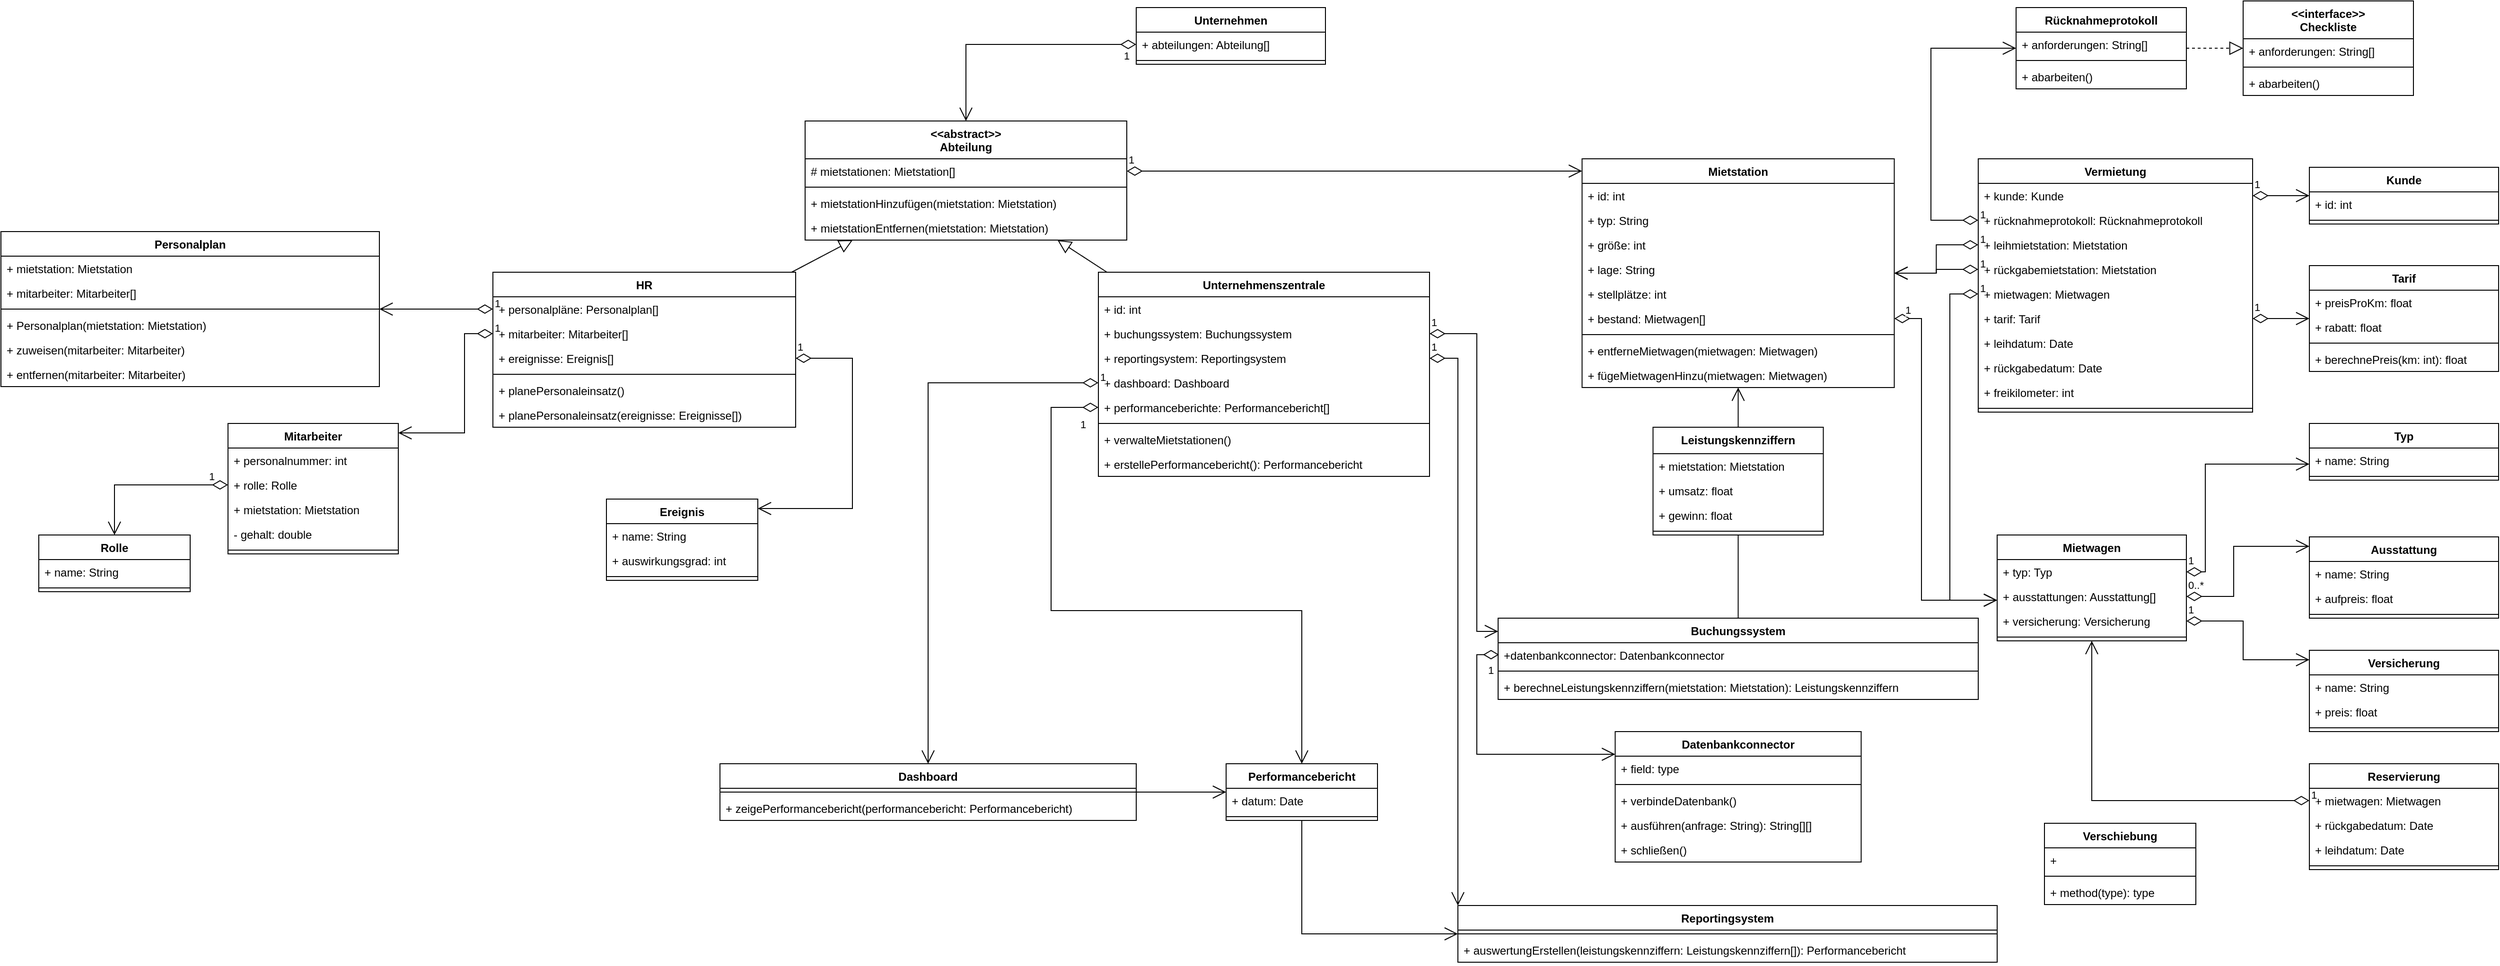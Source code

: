 <mxfile version="15.8.6" type="device"><diagram id="ZMPBVdDReR-dd0KNUXKv" name="Page-1"><mxGraphModel dx="2560" dy="547" grid="1" gridSize="10" guides="1" tooltips="1" connect="1" arrows="1" fold="1" page="1" pageScale="1" pageWidth="1600" pageHeight="900" math="0" shadow="0"><root><mxCell id="0"/><mxCell id="1" parent="0"/><mxCell id="JOfPQrPtgQj5ozjjMgrj-1" value="Mietstation" style="swimlane;fontStyle=1;align=center;verticalAlign=top;childLayout=stackLayout;horizontal=1;startSize=26;horizontalStack=0;resizeParent=1;resizeParentMax=0;resizeLast=0;collapsible=1;marginBottom=0;" vertex="1" parent="1"><mxGeometry x="631.25" y="200" width="330" height="242" as="geometry"/></mxCell><mxCell id="JOfPQrPtgQj5ozjjMgrj-76" value="+ id: int" style="text;strokeColor=none;fillColor=none;align=left;verticalAlign=top;spacingLeft=4;spacingRight=4;overflow=hidden;rotatable=0;points=[[0,0.5],[1,0.5]];portConstraint=eastwest;" vertex="1" parent="JOfPQrPtgQj5ozjjMgrj-1"><mxGeometry y="26" width="330" height="26" as="geometry"/></mxCell><mxCell id="JOfPQrPtgQj5ozjjMgrj-2" value="+ typ: String" style="text;strokeColor=none;fillColor=none;align=left;verticalAlign=top;spacingLeft=4;spacingRight=4;overflow=hidden;rotatable=0;points=[[0,0.5],[1,0.5]];portConstraint=eastwest;" vertex="1" parent="JOfPQrPtgQj5ozjjMgrj-1"><mxGeometry y="52" width="330" height="26" as="geometry"/></mxCell><mxCell id="JOfPQrPtgQj5ozjjMgrj-73" value="+ größe: int" style="text;strokeColor=none;fillColor=none;align=left;verticalAlign=top;spacingLeft=4;spacingRight=4;overflow=hidden;rotatable=0;points=[[0,0.5],[1,0.5]];portConstraint=eastwest;" vertex="1" parent="JOfPQrPtgQj5ozjjMgrj-1"><mxGeometry y="78" width="330" height="26" as="geometry"/></mxCell><mxCell id="JOfPQrPtgQj5ozjjMgrj-74" value="+ lage: String" style="text;strokeColor=none;fillColor=none;align=left;verticalAlign=top;spacingLeft=4;spacingRight=4;overflow=hidden;rotatable=0;points=[[0,0.5],[1,0.5]];portConstraint=eastwest;" vertex="1" parent="JOfPQrPtgQj5ozjjMgrj-1"><mxGeometry y="104" width="330" height="26" as="geometry"/></mxCell><mxCell id="JOfPQrPtgQj5ozjjMgrj-77" value="+ stellplätze: int" style="text;strokeColor=none;fillColor=none;align=left;verticalAlign=top;spacingLeft=4;spacingRight=4;overflow=hidden;rotatable=0;points=[[0,0.5],[1,0.5]];portConstraint=eastwest;" vertex="1" parent="JOfPQrPtgQj5ozjjMgrj-1"><mxGeometry y="130" width="330" height="26" as="geometry"/></mxCell><mxCell id="JOfPQrPtgQj5ozjjMgrj-78" value="+ bestand: Mietwagen[]" style="text;strokeColor=none;fillColor=none;align=left;verticalAlign=top;spacingLeft=4;spacingRight=4;overflow=hidden;rotatable=0;points=[[0,0.5],[1,0.5]];portConstraint=eastwest;" vertex="1" parent="JOfPQrPtgQj5ozjjMgrj-1"><mxGeometry y="156" width="330" height="26" as="geometry"/></mxCell><mxCell id="JOfPQrPtgQj5ozjjMgrj-3" value="" style="line;strokeWidth=1;fillColor=none;align=left;verticalAlign=middle;spacingTop=-1;spacingLeft=3;spacingRight=3;rotatable=0;labelPosition=right;points=[];portConstraint=eastwest;" vertex="1" parent="JOfPQrPtgQj5ozjjMgrj-1"><mxGeometry y="182" width="330" height="8" as="geometry"/></mxCell><mxCell id="JOfPQrPtgQj5ozjjMgrj-243" value="+ entferneMietwagen(mietwagen: Mietwagen)" style="text;strokeColor=none;fillColor=none;align=left;verticalAlign=top;spacingLeft=4;spacingRight=4;overflow=hidden;rotatable=0;points=[[0,0.5],[1,0.5]];portConstraint=eastwest;" vertex="1" parent="JOfPQrPtgQj5ozjjMgrj-1"><mxGeometry y="190" width="330" height="26" as="geometry"/></mxCell><mxCell id="JOfPQrPtgQj5ozjjMgrj-244" value="+ fügeMietwagenHinzu(mietwagen: Mietwagen)" style="text;strokeColor=none;fillColor=none;align=left;verticalAlign=top;spacingLeft=4;spacingRight=4;overflow=hidden;rotatable=0;points=[[0,0.5],[1,0.5]];portConstraint=eastwest;" vertex="1" parent="JOfPQrPtgQj5ozjjMgrj-1"><mxGeometry y="216" width="330" height="26" as="geometry"/></mxCell><mxCell id="JOfPQrPtgQj5ozjjMgrj-5" value="Mietwagen" style="swimlane;fontStyle=1;align=center;verticalAlign=top;childLayout=stackLayout;horizontal=1;startSize=26;horizontalStack=0;resizeParent=1;resizeParentMax=0;resizeLast=0;collapsible=1;marginBottom=0;" vertex="1" parent="1"><mxGeometry x="1070" y="598" width="200" height="112" as="geometry"/></mxCell><mxCell id="JOfPQrPtgQj5ozjjMgrj-6" value="+ typ: Typ" style="text;strokeColor=none;fillColor=none;align=left;verticalAlign=top;spacingLeft=4;spacingRight=4;overflow=hidden;rotatable=0;points=[[0,0.5],[1,0.5]];portConstraint=eastwest;" vertex="1" parent="JOfPQrPtgQj5ozjjMgrj-5"><mxGeometry y="26" width="200" height="26" as="geometry"/></mxCell><mxCell id="JOfPQrPtgQj5ozjjMgrj-115" value="+ ausstattungen: Ausstattung[]" style="text;strokeColor=none;fillColor=none;align=left;verticalAlign=top;spacingLeft=4;spacingRight=4;overflow=hidden;rotatable=0;points=[[0,0.5],[1,0.5]];portConstraint=eastwest;" vertex="1" parent="JOfPQrPtgQj5ozjjMgrj-5"><mxGeometry y="52" width="200" height="26" as="geometry"/></mxCell><mxCell id="JOfPQrPtgQj5ozjjMgrj-118" value="+ versicherung: Versicherung" style="text;strokeColor=none;fillColor=none;align=left;verticalAlign=top;spacingLeft=4;spacingRight=4;overflow=hidden;rotatable=0;points=[[0,0.5],[1,0.5]];portConstraint=eastwest;" vertex="1" parent="JOfPQrPtgQj5ozjjMgrj-5"><mxGeometry y="78" width="200" height="26" as="geometry"/></mxCell><mxCell id="JOfPQrPtgQj5ozjjMgrj-7" value="" style="line;strokeWidth=1;fillColor=none;align=left;verticalAlign=middle;spacingTop=-1;spacingLeft=3;spacingRight=3;rotatable=0;labelPosition=right;points=[];portConstraint=eastwest;" vertex="1" parent="JOfPQrPtgQj5ozjjMgrj-5"><mxGeometry y="104" width="200" height="8" as="geometry"/></mxCell><mxCell id="JOfPQrPtgQj5ozjjMgrj-9" value="Typ" style="swimlane;fontStyle=1;align=center;verticalAlign=top;childLayout=stackLayout;horizontal=1;startSize=26;horizontalStack=0;resizeParent=1;resizeParentMax=0;resizeLast=0;collapsible=1;marginBottom=0;" vertex="1" parent="1"><mxGeometry x="1400" y="480" width="200" height="60" as="geometry"/></mxCell><mxCell id="JOfPQrPtgQj5ozjjMgrj-10" value="+ name: String" style="text;strokeColor=none;fillColor=none;align=left;verticalAlign=top;spacingLeft=4;spacingRight=4;overflow=hidden;rotatable=0;points=[[0,0.5],[1,0.5]];portConstraint=eastwest;" vertex="1" parent="JOfPQrPtgQj5ozjjMgrj-9"><mxGeometry y="26" width="200" height="26" as="geometry"/></mxCell><mxCell id="JOfPQrPtgQj5ozjjMgrj-11" value="" style="line;strokeWidth=1;fillColor=none;align=left;verticalAlign=middle;spacingTop=-1;spacingLeft=3;spacingRight=3;rotatable=0;labelPosition=right;points=[];portConstraint=eastwest;" vertex="1" parent="JOfPQrPtgQj5ozjjMgrj-9"><mxGeometry y="52" width="200" height="8" as="geometry"/></mxCell><mxCell id="JOfPQrPtgQj5ozjjMgrj-21" value="&lt;&lt;abstract&gt;&gt;&#xA;Abteilung" style="swimlane;fontStyle=1;align=center;verticalAlign=top;childLayout=stackLayout;horizontal=1;startSize=40;horizontalStack=0;resizeParent=1;resizeParentMax=0;resizeLast=0;collapsible=1;marginBottom=0;" vertex="1" parent="1"><mxGeometry x="-190" y="160" width="340" height="126" as="geometry"/></mxCell><mxCell id="JOfPQrPtgQj5ozjjMgrj-22" value="# mietstationen: Mietstation[]" style="text;strokeColor=none;fillColor=none;align=left;verticalAlign=top;spacingLeft=4;spacingRight=4;overflow=hidden;rotatable=0;points=[[0,0.5],[1,0.5]];portConstraint=eastwest;" vertex="1" parent="JOfPQrPtgQj5ozjjMgrj-21"><mxGeometry y="40" width="340" height="26" as="geometry"/></mxCell><mxCell id="JOfPQrPtgQj5ozjjMgrj-23" value="" style="line;strokeWidth=1;fillColor=none;align=left;verticalAlign=middle;spacingTop=-1;spacingLeft=3;spacingRight=3;rotatable=0;labelPosition=right;points=[];portConstraint=eastwest;" vertex="1" parent="JOfPQrPtgQj5ozjjMgrj-21"><mxGeometry y="66" width="340" height="8" as="geometry"/></mxCell><mxCell id="JOfPQrPtgQj5ozjjMgrj-222" value="+ mietstationHinzufügen(mietstation: Mietstation)" style="text;strokeColor=none;fillColor=none;align=left;verticalAlign=top;spacingLeft=4;spacingRight=4;overflow=hidden;rotatable=0;points=[[0,0.5],[1,0.5]];portConstraint=eastwest;" vertex="1" parent="JOfPQrPtgQj5ozjjMgrj-21"><mxGeometry y="74" width="340" height="26" as="geometry"/></mxCell><mxCell id="JOfPQrPtgQj5ozjjMgrj-227" value="+ mietstationEntfernen(mietstation: Mietstation)" style="text;strokeColor=none;fillColor=none;align=left;verticalAlign=top;spacingLeft=4;spacingRight=4;overflow=hidden;rotatable=0;points=[[0,0.5],[1,0.5]];portConstraint=eastwest;" vertex="1" parent="JOfPQrPtgQj5ozjjMgrj-21"><mxGeometry y="100" width="340" height="26" as="geometry"/></mxCell><mxCell id="JOfPQrPtgQj5ozjjMgrj-25" value="HR" style="swimlane;fontStyle=1;align=center;verticalAlign=top;childLayout=stackLayout;horizontal=1;startSize=26;horizontalStack=0;resizeParent=1;resizeParentMax=0;resizeLast=0;collapsible=1;marginBottom=0;" vertex="1" parent="1"><mxGeometry x="-520" y="320" width="320" height="164" as="geometry"/></mxCell><mxCell id="JOfPQrPtgQj5ozjjMgrj-26" value="+ personalpläne: Personalplan[]" style="text;strokeColor=none;fillColor=none;align=left;verticalAlign=top;spacingLeft=4;spacingRight=4;overflow=hidden;rotatable=0;points=[[0,0.5],[1,0.5]];portConstraint=eastwest;" vertex="1" parent="JOfPQrPtgQj5ozjjMgrj-25"><mxGeometry y="26" width="320" height="26" as="geometry"/></mxCell><mxCell id="JOfPQrPtgQj5ozjjMgrj-204" value="+ mitarbeiter: Mitarbeiter[]" style="text;strokeColor=none;fillColor=none;align=left;verticalAlign=top;spacingLeft=4;spacingRight=4;overflow=hidden;rotatable=0;points=[[0,0.5],[1,0.5]];portConstraint=eastwest;" vertex="1" parent="JOfPQrPtgQj5ozjjMgrj-25"><mxGeometry y="52" width="320" height="26" as="geometry"/></mxCell><mxCell id="JOfPQrPtgQj5ozjjMgrj-207" value="+ ereignisse: Ereignis[]" style="text;strokeColor=none;fillColor=none;align=left;verticalAlign=top;spacingLeft=4;spacingRight=4;overflow=hidden;rotatable=0;points=[[0,0.5],[1,0.5]];portConstraint=eastwest;" vertex="1" parent="JOfPQrPtgQj5ozjjMgrj-25"><mxGeometry y="78" width="320" height="26" as="geometry"/></mxCell><mxCell id="JOfPQrPtgQj5ozjjMgrj-27" value="" style="line;strokeWidth=1;fillColor=none;align=left;verticalAlign=middle;spacingTop=-1;spacingLeft=3;spacingRight=3;rotatable=0;labelPosition=right;points=[];portConstraint=eastwest;" vertex="1" parent="JOfPQrPtgQj5ozjjMgrj-25"><mxGeometry y="104" width="320" height="8" as="geometry"/></mxCell><mxCell id="JOfPQrPtgQj5ozjjMgrj-28" value="+ planePersonaleinsatz()" style="text;strokeColor=none;fillColor=none;align=left;verticalAlign=top;spacingLeft=4;spacingRight=4;overflow=hidden;rotatable=0;points=[[0,0.5],[1,0.5]];portConstraint=eastwest;" vertex="1" parent="JOfPQrPtgQj5ozjjMgrj-25"><mxGeometry y="112" width="320" height="26" as="geometry"/></mxCell><mxCell id="JOfPQrPtgQj5ozjjMgrj-209" value="+ planePersonaleinsatz(ereignisse: Ereignisse[])" style="text;strokeColor=none;fillColor=none;align=left;verticalAlign=top;spacingLeft=4;spacingRight=4;overflow=hidden;rotatable=0;points=[[0,0.5],[1,0.5]];portConstraint=eastwest;" vertex="1" parent="JOfPQrPtgQj5ozjjMgrj-25"><mxGeometry y="138" width="320" height="26" as="geometry"/></mxCell><mxCell id="JOfPQrPtgQj5ozjjMgrj-29" value="Unternehmenszentrale" style="swimlane;fontStyle=1;align=center;verticalAlign=top;childLayout=stackLayout;horizontal=1;startSize=26;horizontalStack=0;resizeParent=1;resizeParentMax=0;resizeLast=0;collapsible=1;marginBottom=0;" vertex="1" parent="1"><mxGeometry x="120" y="320" width="350" height="216" as="geometry"/></mxCell><mxCell id="JOfPQrPtgQj5ozjjMgrj-75" value="+ id: int" style="text;strokeColor=none;fillColor=none;align=left;verticalAlign=top;spacingLeft=4;spacingRight=4;overflow=hidden;rotatable=0;points=[[0,0.5],[1,0.5]];portConstraint=eastwest;" vertex="1" parent="JOfPQrPtgQj5ozjjMgrj-29"><mxGeometry y="26" width="350" height="26" as="geometry"/></mxCell><mxCell id="JOfPQrPtgQj5ozjjMgrj-182" value="+ buchungssystem: Buchungssystem" style="text;strokeColor=none;fillColor=none;align=left;verticalAlign=top;spacingLeft=4;spacingRight=4;overflow=hidden;rotatable=0;points=[[0,0.5],[1,0.5]];portConstraint=eastwest;" vertex="1" parent="JOfPQrPtgQj5ozjjMgrj-29"><mxGeometry y="52" width="350" height="26" as="geometry"/></mxCell><mxCell id="JOfPQrPtgQj5ozjjMgrj-181" value="+ reportingsystem: Reportingsystem" style="text;strokeColor=none;fillColor=none;align=left;verticalAlign=top;spacingLeft=4;spacingRight=4;overflow=hidden;rotatable=0;points=[[0,0.5],[1,0.5]];portConstraint=eastwest;" vertex="1" parent="JOfPQrPtgQj5ozjjMgrj-29"><mxGeometry y="78" width="350" height="26" as="geometry"/></mxCell><mxCell id="JOfPQrPtgQj5ozjjMgrj-184" value="+ dashboard: Dashboard" style="text;strokeColor=none;fillColor=none;align=left;verticalAlign=top;spacingLeft=4;spacingRight=4;overflow=hidden;rotatable=0;points=[[0,0.5],[1,0.5]];portConstraint=eastwest;" vertex="1" parent="JOfPQrPtgQj5ozjjMgrj-29"><mxGeometry y="104" width="350" height="26" as="geometry"/></mxCell><mxCell id="JOfPQrPtgQj5ozjjMgrj-183" value="+ performanceberichte: Performancebericht[]" style="text;strokeColor=none;fillColor=none;align=left;verticalAlign=top;spacingLeft=4;spacingRight=4;overflow=hidden;rotatable=0;points=[[0,0.5],[1,0.5]];portConstraint=eastwest;" vertex="1" parent="JOfPQrPtgQj5ozjjMgrj-29"><mxGeometry y="130" width="350" height="26" as="geometry"/></mxCell><mxCell id="JOfPQrPtgQj5ozjjMgrj-31" value="" style="line;strokeWidth=1;fillColor=none;align=left;verticalAlign=middle;spacingTop=-1;spacingLeft=3;spacingRight=3;rotatable=0;labelPosition=right;points=[];portConstraint=eastwest;" vertex="1" parent="JOfPQrPtgQj5ozjjMgrj-29"><mxGeometry y="156" width="350" height="8" as="geometry"/></mxCell><mxCell id="JOfPQrPtgQj5ozjjMgrj-228" value="+ verwalteMietstationen()" style="text;strokeColor=none;fillColor=none;align=left;verticalAlign=top;spacingLeft=4;spacingRight=4;overflow=hidden;rotatable=0;points=[[0,0.5],[1,0.5]];portConstraint=eastwest;" vertex="1" parent="JOfPQrPtgQj5ozjjMgrj-29"><mxGeometry y="164" width="350" height="26" as="geometry"/></mxCell><mxCell id="JOfPQrPtgQj5ozjjMgrj-101" value="+ erstellePerformancebericht(): Performancebericht" style="text;strokeColor=none;fillColor=none;align=left;verticalAlign=top;spacingLeft=4;spacingRight=4;overflow=hidden;rotatable=0;points=[[0,0.5],[1,0.5]];portConstraint=eastwest;" vertex="1" parent="JOfPQrPtgQj5ozjjMgrj-29"><mxGeometry y="190" width="350" height="26" as="geometry"/></mxCell><mxCell id="JOfPQrPtgQj5ozjjMgrj-33" value="Performancebericht" style="swimlane;fontStyle=1;align=center;verticalAlign=top;childLayout=stackLayout;horizontal=1;startSize=26;horizontalStack=0;resizeParent=1;resizeParentMax=0;resizeLast=0;collapsible=1;marginBottom=0;" vertex="1" parent="1"><mxGeometry x="255" y="840" width="160" height="60" as="geometry"/></mxCell><mxCell id="JOfPQrPtgQj5ozjjMgrj-34" value="+ datum: Date" style="text;strokeColor=none;fillColor=none;align=left;verticalAlign=top;spacingLeft=4;spacingRight=4;overflow=hidden;rotatable=0;points=[[0,0.5],[1,0.5]];portConstraint=eastwest;" vertex="1" parent="JOfPQrPtgQj5ozjjMgrj-33"><mxGeometry y="26" width="160" height="26" as="geometry"/></mxCell><mxCell id="JOfPQrPtgQj5ozjjMgrj-35" value="" style="line;strokeWidth=1;fillColor=none;align=left;verticalAlign=middle;spacingTop=-1;spacingLeft=3;spacingRight=3;rotatable=0;labelPosition=right;points=[];portConstraint=eastwest;" vertex="1" parent="JOfPQrPtgQj5ozjjMgrj-33"><mxGeometry y="52" width="160" height="8" as="geometry"/></mxCell><mxCell id="JOfPQrPtgQj5ozjjMgrj-37" value="Dashboard" style="swimlane;fontStyle=1;align=center;verticalAlign=top;childLayout=stackLayout;horizontal=1;startSize=26;horizontalStack=0;resizeParent=1;resizeParentMax=0;resizeLast=0;collapsible=1;marginBottom=0;" vertex="1" parent="1"><mxGeometry x="-280" y="840" width="440" height="60" as="geometry"/></mxCell><mxCell id="JOfPQrPtgQj5ozjjMgrj-39" value="" style="line;strokeWidth=1;fillColor=none;align=left;verticalAlign=middle;spacingTop=-1;spacingLeft=3;spacingRight=3;rotatable=0;labelPosition=right;points=[];portConstraint=eastwest;" vertex="1" parent="JOfPQrPtgQj5ozjjMgrj-37"><mxGeometry y="26" width="440" height="8" as="geometry"/></mxCell><mxCell id="JOfPQrPtgQj5ozjjMgrj-40" value="+ zeigePerformancebericht(performancebericht: Performancebericht)" style="text;strokeColor=none;fillColor=none;align=left;verticalAlign=top;spacingLeft=4;spacingRight=4;overflow=hidden;rotatable=0;points=[[0,0.5],[1,0.5]];portConstraint=eastwest;" vertex="1" parent="JOfPQrPtgQj5ozjjMgrj-37"><mxGeometry y="34" width="440" height="26" as="geometry"/></mxCell><mxCell id="JOfPQrPtgQj5ozjjMgrj-41" value="Mitarbeiter" style="swimlane;fontStyle=1;align=center;verticalAlign=top;childLayout=stackLayout;horizontal=1;startSize=26;horizontalStack=0;resizeParent=1;resizeParentMax=0;resizeLast=0;collapsible=1;marginBottom=0;" vertex="1" parent="1"><mxGeometry x="-800" y="480" width="180" height="138" as="geometry"/></mxCell><mxCell id="JOfPQrPtgQj5ozjjMgrj-206" value="+ personalnummer: int" style="text;strokeColor=none;fillColor=none;align=left;verticalAlign=top;spacingLeft=4;spacingRight=4;overflow=hidden;rotatable=0;points=[[0,0.5],[1,0.5]];portConstraint=eastwest;" vertex="1" parent="JOfPQrPtgQj5ozjjMgrj-41"><mxGeometry y="26" width="180" height="26" as="geometry"/></mxCell><mxCell id="JOfPQrPtgQj5ozjjMgrj-42" value="+ rolle: Rolle" style="text;strokeColor=none;fillColor=none;align=left;verticalAlign=top;spacingLeft=4;spacingRight=4;overflow=hidden;rotatable=0;points=[[0,0.5],[1,0.5]];portConstraint=eastwest;" vertex="1" parent="JOfPQrPtgQj5ozjjMgrj-41"><mxGeometry y="52" width="180" height="26" as="geometry"/></mxCell><mxCell id="JOfPQrPtgQj5ozjjMgrj-201" value="+ mietstation: Mietstation" style="text;strokeColor=none;fillColor=none;align=left;verticalAlign=top;spacingLeft=4;spacingRight=4;overflow=hidden;rotatable=0;points=[[0,0.5],[1,0.5]];portConstraint=eastwest;" vertex="1" parent="JOfPQrPtgQj5ozjjMgrj-41"><mxGeometry y="78" width="180" height="26" as="geometry"/></mxCell><mxCell id="JOfPQrPtgQj5ozjjMgrj-221" value="- gehalt: double" style="text;strokeColor=none;fillColor=none;align=left;verticalAlign=top;spacingLeft=4;spacingRight=4;overflow=hidden;rotatable=0;points=[[0,0.5],[1,0.5]];portConstraint=eastwest;" vertex="1" parent="JOfPQrPtgQj5ozjjMgrj-41"><mxGeometry y="104" width="180" height="26" as="geometry"/></mxCell><mxCell id="JOfPQrPtgQj5ozjjMgrj-43" value="" style="line;strokeWidth=1;fillColor=none;align=left;verticalAlign=middle;spacingTop=-1;spacingLeft=3;spacingRight=3;rotatable=0;labelPosition=right;points=[];portConstraint=eastwest;" vertex="1" parent="JOfPQrPtgQj5ozjjMgrj-41"><mxGeometry y="130" width="180" height="8" as="geometry"/></mxCell><mxCell id="JOfPQrPtgQj5ozjjMgrj-45" value="Rolle" style="swimlane;fontStyle=1;align=center;verticalAlign=top;childLayout=stackLayout;horizontal=1;startSize=26;horizontalStack=0;resizeParent=1;resizeParentMax=0;resizeLast=0;collapsible=1;marginBottom=0;" vertex="1" parent="1"><mxGeometry x="-1000" y="598" width="160" height="60" as="geometry"/></mxCell><mxCell id="JOfPQrPtgQj5ozjjMgrj-46" value="+ name: String" style="text;strokeColor=none;fillColor=none;align=left;verticalAlign=top;spacingLeft=4;spacingRight=4;overflow=hidden;rotatable=0;points=[[0,0.5],[1,0.5]];portConstraint=eastwest;" vertex="1" parent="JOfPQrPtgQj5ozjjMgrj-45"><mxGeometry y="26" width="160" height="26" as="geometry"/></mxCell><mxCell id="JOfPQrPtgQj5ozjjMgrj-47" value="" style="line;strokeWidth=1;fillColor=none;align=left;verticalAlign=middle;spacingTop=-1;spacingLeft=3;spacingRight=3;rotatable=0;labelPosition=right;points=[];portConstraint=eastwest;" vertex="1" parent="JOfPQrPtgQj5ozjjMgrj-45"><mxGeometry y="52" width="160" height="8" as="geometry"/></mxCell><mxCell id="JOfPQrPtgQj5ozjjMgrj-49" value="Ereignis" style="swimlane;fontStyle=1;align=center;verticalAlign=top;childLayout=stackLayout;horizontal=1;startSize=26;horizontalStack=0;resizeParent=1;resizeParentMax=0;resizeLast=0;collapsible=1;marginBottom=0;" vertex="1" parent="1"><mxGeometry x="-400" y="560" width="160" height="86" as="geometry"/></mxCell><mxCell id="JOfPQrPtgQj5ozjjMgrj-50" value="+ name: String" style="text;strokeColor=none;fillColor=none;align=left;verticalAlign=top;spacingLeft=4;spacingRight=4;overflow=hidden;rotatable=0;points=[[0,0.5],[1,0.5]];portConstraint=eastwest;" vertex="1" parent="JOfPQrPtgQj5ozjjMgrj-49"><mxGeometry y="26" width="160" height="26" as="geometry"/></mxCell><mxCell id="JOfPQrPtgQj5ozjjMgrj-212" value="+ auswirkungsgrad: int" style="text;strokeColor=none;fillColor=none;align=left;verticalAlign=top;spacingLeft=4;spacingRight=4;overflow=hidden;rotatable=0;points=[[0,0.5],[1,0.5]];portConstraint=eastwest;" vertex="1" parent="JOfPQrPtgQj5ozjjMgrj-49"><mxGeometry y="52" width="160" height="26" as="geometry"/></mxCell><mxCell id="JOfPQrPtgQj5ozjjMgrj-51" value="" style="line;strokeWidth=1;fillColor=none;align=left;verticalAlign=middle;spacingTop=-1;spacingLeft=3;spacingRight=3;rotatable=0;labelPosition=right;points=[];portConstraint=eastwest;" vertex="1" parent="JOfPQrPtgQj5ozjjMgrj-49"><mxGeometry y="78" width="160" height="8" as="geometry"/></mxCell><mxCell id="JOfPQrPtgQj5ozjjMgrj-53" value="Vermietung" style="swimlane;fontStyle=1;align=center;verticalAlign=top;childLayout=stackLayout;horizontal=1;startSize=26;horizontalStack=0;resizeParent=1;resizeParentMax=0;resizeLast=0;collapsible=1;marginBottom=0;" vertex="1" parent="1"><mxGeometry x="1050" y="200" width="290" height="268" as="geometry"/></mxCell><mxCell id="JOfPQrPtgQj5ozjjMgrj-54" value="+ kunde: Kunde" style="text;strokeColor=none;fillColor=none;align=left;verticalAlign=top;spacingLeft=4;spacingRight=4;overflow=hidden;rotatable=0;points=[[0,0.5],[1,0.5]];portConstraint=eastwest;" vertex="1" parent="JOfPQrPtgQj5ozjjMgrj-53"><mxGeometry y="26" width="290" height="26" as="geometry"/></mxCell><mxCell id="JOfPQrPtgQj5ozjjMgrj-144" value="+ rücknahmeprotokoll: Rücknahmeprotokoll" style="text;strokeColor=none;fillColor=none;align=left;verticalAlign=top;spacingLeft=4;spacingRight=4;overflow=hidden;rotatable=0;points=[[0,0.5],[1,0.5]];portConstraint=eastwest;" vertex="1" parent="JOfPQrPtgQj5ozjjMgrj-53"><mxGeometry y="52" width="290" height="26" as="geometry"/></mxCell><mxCell id="JOfPQrPtgQj5ozjjMgrj-91" value="+ leihmietstation: Mietstation" style="text;strokeColor=none;fillColor=none;align=left;verticalAlign=top;spacingLeft=4;spacingRight=4;overflow=hidden;rotatable=0;points=[[0,0.5],[1,0.5]];portConstraint=eastwest;" vertex="1" parent="JOfPQrPtgQj5ozjjMgrj-53"><mxGeometry y="78" width="290" height="26" as="geometry"/></mxCell><mxCell id="JOfPQrPtgQj5ozjjMgrj-100" value="+ rückgabemietstation: Mietstation" style="text;strokeColor=none;fillColor=none;align=left;verticalAlign=top;spacingLeft=4;spacingRight=4;overflow=hidden;rotatable=0;points=[[0,0.5],[1,0.5]];portConstraint=eastwest;" vertex="1" parent="JOfPQrPtgQj5ozjjMgrj-53"><mxGeometry y="104" width="290" height="26" as="geometry"/></mxCell><mxCell id="JOfPQrPtgQj5ozjjMgrj-92" value="+ mietwagen: Mietwagen" style="text;strokeColor=none;fillColor=none;align=left;verticalAlign=top;spacingLeft=4;spacingRight=4;overflow=hidden;rotatable=0;points=[[0,0.5],[1,0.5]];portConstraint=eastwest;" vertex="1" parent="JOfPQrPtgQj5ozjjMgrj-53"><mxGeometry y="130" width="290" height="26" as="geometry"/></mxCell><mxCell id="JOfPQrPtgQj5ozjjMgrj-107" value="+ tarif: Tarif" style="text;strokeColor=none;fillColor=none;align=left;verticalAlign=top;spacingLeft=4;spacingRight=4;overflow=hidden;rotatable=0;points=[[0,0.5],[1,0.5]];portConstraint=eastwest;" vertex="1" parent="JOfPQrPtgQj5ozjjMgrj-53"><mxGeometry y="156" width="290" height="26" as="geometry"/></mxCell><mxCell id="JOfPQrPtgQj5ozjjMgrj-94" value="+ leihdatum: Date" style="text;strokeColor=none;fillColor=none;align=left;verticalAlign=top;spacingLeft=4;spacingRight=4;overflow=hidden;rotatable=0;points=[[0,0.5],[1,0.5]];portConstraint=eastwest;" vertex="1" parent="JOfPQrPtgQj5ozjjMgrj-53"><mxGeometry y="182" width="290" height="26" as="geometry"/></mxCell><mxCell id="JOfPQrPtgQj5ozjjMgrj-95" value="+ rückgabedatum: Date" style="text;strokeColor=none;fillColor=none;align=left;verticalAlign=top;spacingLeft=4;spacingRight=4;overflow=hidden;rotatable=0;points=[[0,0.5],[1,0.5]];portConstraint=eastwest;" vertex="1" parent="JOfPQrPtgQj5ozjjMgrj-53"><mxGeometry y="208" width="290" height="26" as="geometry"/></mxCell><mxCell id="JOfPQrPtgQj5ozjjMgrj-119" value="+ freikilometer: int" style="text;strokeColor=none;fillColor=none;align=left;verticalAlign=top;spacingLeft=4;spacingRight=4;overflow=hidden;rotatable=0;points=[[0,0.5],[1,0.5]];portConstraint=eastwest;" vertex="1" parent="JOfPQrPtgQj5ozjjMgrj-53"><mxGeometry y="234" width="290" height="26" as="geometry"/></mxCell><mxCell id="JOfPQrPtgQj5ozjjMgrj-55" value="" style="line;strokeWidth=1;fillColor=none;align=left;verticalAlign=middle;spacingTop=-1;spacingLeft=3;spacingRight=3;rotatable=0;labelPosition=right;points=[];portConstraint=eastwest;" vertex="1" parent="JOfPQrPtgQj5ozjjMgrj-53"><mxGeometry y="260" width="290" height="8" as="geometry"/></mxCell><mxCell id="JOfPQrPtgQj5ozjjMgrj-57" value="Datenbankconnector" style="swimlane;fontStyle=1;align=center;verticalAlign=top;childLayout=stackLayout;horizontal=1;startSize=26;horizontalStack=0;resizeParent=1;resizeParentMax=0;resizeLast=0;collapsible=1;marginBottom=0;" vertex="1" parent="1"><mxGeometry x="666.25" y="806" width="260" height="138" as="geometry"/></mxCell><mxCell id="JOfPQrPtgQj5ozjjMgrj-58" value="+ field: type" style="text;strokeColor=none;fillColor=none;align=left;verticalAlign=top;spacingLeft=4;spacingRight=4;overflow=hidden;rotatable=0;points=[[0,0.5],[1,0.5]];portConstraint=eastwest;" vertex="1" parent="JOfPQrPtgQj5ozjjMgrj-57"><mxGeometry y="26" width="260" height="26" as="geometry"/></mxCell><mxCell id="JOfPQrPtgQj5ozjjMgrj-59" value="" style="line;strokeWidth=1;fillColor=none;align=left;verticalAlign=middle;spacingTop=-1;spacingLeft=3;spacingRight=3;rotatable=0;labelPosition=right;points=[];portConstraint=eastwest;" vertex="1" parent="JOfPQrPtgQj5ozjjMgrj-57"><mxGeometry y="52" width="260" height="8" as="geometry"/></mxCell><mxCell id="JOfPQrPtgQj5ozjjMgrj-60" value="+ verbindeDatenbank()" style="text;strokeColor=none;fillColor=none;align=left;verticalAlign=top;spacingLeft=4;spacingRight=4;overflow=hidden;rotatable=0;points=[[0,0.5],[1,0.5]];portConstraint=eastwest;" vertex="1" parent="JOfPQrPtgQj5ozjjMgrj-57"><mxGeometry y="60" width="260" height="26" as="geometry"/></mxCell><mxCell id="JOfPQrPtgQj5ozjjMgrj-229" value="+ ausführen(anfrage: String): String[][]" style="text;strokeColor=none;fillColor=none;align=left;verticalAlign=top;spacingLeft=4;spacingRight=4;overflow=hidden;rotatable=0;points=[[0,0.5],[1,0.5]];portConstraint=eastwest;" vertex="1" parent="JOfPQrPtgQj5ozjjMgrj-57"><mxGeometry y="86" width="260" height="26" as="geometry"/></mxCell><mxCell id="JOfPQrPtgQj5ozjjMgrj-230" value="+ schließen()" style="text;strokeColor=none;fillColor=none;align=left;verticalAlign=top;spacingLeft=4;spacingRight=4;overflow=hidden;rotatable=0;points=[[0,0.5],[1,0.5]];portConstraint=eastwest;" vertex="1" parent="JOfPQrPtgQj5ozjjMgrj-57"><mxGeometry y="112" width="260" height="26" as="geometry"/></mxCell><mxCell id="JOfPQrPtgQj5ozjjMgrj-61" value="Buchungssystem" style="swimlane;fontStyle=1;align=center;verticalAlign=top;childLayout=stackLayout;horizontal=1;startSize=26;horizontalStack=0;resizeParent=1;resizeParentMax=0;resizeLast=0;collapsible=1;marginBottom=0;" vertex="1" parent="1"><mxGeometry x="542.5" y="686" width="507.5" height="86" as="geometry"/></mxCell><mxCell id="JOfPQrPtgQj5ozjjMgrj-62" value="+datenbankconnector: Datenbankconnector" style="text;strokeColor=none;fillColor=none;align=left;verticalAlign=top;spacingLeft=4;spacingRight=4;overflow=hidden;rotatable=0;points=[[0,0.5],[1,0.5]];portConstraint=eastwest;" vertex="1" parent="JOfPQrPtgQj5ozjjMgrj-61"><mxGeometry y="26" width="507.5" height="26" as="geometry"/></mxCell><mxCell id="JOfPQrPtgQj5ozjjMgrj-63" value="" style="line;strokeWidth=1;fillColor=none;align=left;verticalAlign=middle;spacingTop=-1;spacingLeft=3;spacingRight=3;rotatable=0;labelPosition=right;points=[];portConstraint=eastwest;" vertex="1" parent="JOfPQrPtgQj5ozjjMgrj-61"><mxGeometry y="52" width="507.5" height="8" as="geometry"/></mxCell><mxCell id="JOfPQrPtgQj5ozjjMgrj-64" value="+ berechneLeistungskennziffern(mietstation: Mietstation): Leistungskennziffern" style="text;strokeColor=none;fillColor=none;align=left;verticalAlign=top;spacingLeft=4;spacingRight=4;overflow=hidden;rotatable=0;points=[[0,0.5],[1,0.5]];portConstraint=eastwest;" vertex="1" parent="JOfPQrPtgQj5ozjjMgrj-61"><mxGeometry y="60" width="507.5" height="26" as="geometry"/></mxCell><mxCell id="JOfPQrPtgQj5ozjjMgrj-69" value="Reportingsystem" style="swimlane;fontStyle=1;align=center;verticalAlign=top;childLayout=stackLayout;horizontal=1;startSize=26;horizontalStack=0;resizeParent=1;resizeParentMax=0;resizeLast=0;collapsible=1;marginBottom=0;" vertex="1" parent="1"><mxGeometry x="500" y="990" width="570" height="60" as="geometry"/></mxCell><mxCell id="JOfPQrPtgQj5ozjjMgrj-71" value="" style="line;strokeWidth=1;fillColor=none;align=left;verticalAlign=middle;spacingTop=-1;spacingLeft=3;spacingRight=3;rotatable=0;labelPosition=right;points=[];portConstraint=eastwest;" vertex="1" parent="JOfPQrPtgQj5ozjjMgrj-69"><mxGeometry y="26" width="570" height="8" as="geometry"/></mxCell><mxCell id="JOfPQrPtgQj5ozjjMgrj-72" value="+ auswertungErstellen(leistungskennziffern: Leistungskennziffern[]): Performancebericht" style="text;strokeColor=none;fillColor=none;align=left;verticalAlign=top;spacingLeft=4;spacingRight=4;overflow=hidden;rotatable=0;points=[[0,0.5],[1,0.5]];portConstraint=eastwest;" vertex="1" parent="JOfPQrPtgQj5ozjjMgrj-69"><mxGeometry y="34" width="570" height="26" as="geometry"/></mxCell><mxCell id="JOfPQrPtgQj5ozjjMgrj-79" value="1" style="endArrow=open;html=1;endSize=12;startArrow=diamondThin;startSize=14;startFill=0;edgeStyle=orthogonalEdgeStyle;align=left;verticalAlign=bottom;rounded=0;exitX=1;exitY=0.5;exitDx=0;exitDy=0;" edge="1" parent="1" source="JOfPQrPtgQj5ozjjMgrj-78" target="JOfPQrPtgQj5ozjjMgrj-5"><mxGeometry x="-0.95" relative="1" as="geometry"><mxPoint x="600" y="140" as="sourcePoint"/><mxPoint x="770" y="230" as="targetPoint"/><Array as="points"><mxPoint x="990" y="369"/><mxPoint x="990" y="667"/></Array><mxPoint as="offset"/></mxGeometry></mxCell><mxCell id="JOfPQrPtgQj5ozjjMgrj-80" value="1" style="endArrow=open;html=1;endSize=12;startArrow=diamondThin;startSize=14;startFill=0;edgeStyle=orthogonalEdgeStyle;align=left;verticalAlign=bottom;rounded=0;exitX=1;exitY=0.5;exitDx=0;exitDy=0;" edge="1" parent="1" source="JOfPQrPtgQj5ozjjMgrj-22" target="JOfPQrPtgQj5ozjjMgrj-1"><mxGeometry x="-1" y="3" relative="1" as="geometry"><mxPoint x="490" y="220" as="sourcePoint"/><mxPoint x="720" y="310" as="targetPoint"/><Array as="points"><mxPoint x="340" y="213"/><mxPoint x="340" y="213"/></Array></mxGeometry></mxCell><mxCell id="JOfPQrPtgQj5ozjjMgrj-81" value="Unternehmen" style="swimlane;fontStyle=1;align=center;verticalAlign=top;childLayout=stackLayout;horizontal=1;startSize=26;horizontalStack=0;resizeParent=1;resizeParentMax=0;resizeLast=0;collapsible=1;marginBottom=0;" vertex="1" parent="1"><mxGeometry x="160" y="40" width="200" height="60" as="geometry"/></mxCell><mxCell id="JOfPQrPtgQj5ozjjMgrj-82" value="+ abteilungen: Abteilung[]" style="text;strokeColor=none;fillColor=none;align=left;verticalAlign=top;spacingLeft=4;spacingRight=4;overflow=hidden;rotatable=0;points=[[0,0.5],[1,0.5]];portConstraint=eastwest;" vertex="1" parent="JOfPQrPtgQj5ozjjMgrj-81"><mxGeometry y="26" width="200" height="26" as="geometry"/></mxCell><mxCell id="JOfPQrPtgQj5ozjjMgrj-83" value="" style="line;strokeWidth=1;fillColor=none;align=left;verticalAlign=middle;spacingTop=-1;spacingLeft=3;spacingRight=3;rotatable=0;labelPosition=right;points=[];portConstraint=eastwest;" vertex="1" parent="JOfPQrPtgQj5ozjjMgrj-81"><mxGeometry y="52" width="200" height="8" as="geometry"/></mxCell><mxCell id="JOfPQrPtgQj5ozjjMgrj-86" value="1" style="endArrow=open;html=1;endSize=12;startArrow=diamondThin;startSize=14;startFill=0;edgeStyle=orthogonalEdgeStyle;align=left;verticalAlign=bottom;rounded=0;exitX=1;exitY=0.5;exitDx=0;exitDy=0;" edge="1" parent="1" source="JOfPQrPtgQj5ozjjMgrj-6" target="JOfPQrPtgQj5ozjjMgrj-9"><mxGeometry x="-1" y="3" relative="1" as="geometry"><mxPoint x="930" y="230" as="sourcePoint"/><mxPoint x="1090" y="230" as="targetPoint"/><Array as="points"><mxPoint x="1290" y="637"/><mxPoint x="1290" y="523"/></Array></mxGeometry></mxCell><mxCell id="JOfPQrPtgQj5ozjjMgrj-87" value="Kunde" style="swimlane;fontStyle=1;align=center;verticalAlign=top;childLayout=stackLayout;horizontal=1;startSize=26;horizontalStack=0;resizeParent=1;resizeParentMax=0;resizeLast=0;collapsible=1;marginBottom=0;" vertex="1" parent="1"><mxGeometry x="1400" y="209" width="200" height="60" as="geometry"/></mxCell><mxCell id="JOfPQrPtgQj5ozjjMgrj-88" value="+ id: int" style="text;strokeColor=none;fillColor=none;align=left;verticalAlign=top;spacingLeft=4;spacingRight=4;overflow=hidden;rotatable=0;points=[[0,0.5],[1,0.5]];portConstraint=eastwest;" vertex="1" parent="JOfPQrPtgQj5ozjjMgrj-87"><mxGeometry y="26" width="200" height="26" as="geometry"/></mxCell><mxCell id="JOfPQrPtgQj5ozjjMgrj-89" value="" style="line;strokeWidth=1;fillColor=none;align=left;verticalAlign=middle;spacingTop=-1;spacingLeft=3;spacingRight=3;rotatable=0;labelPosition=right;points=[];portConstraint=eastwest;" vertex="1" parent="JOfPQrPtgQj5ozjjMgrj-87"><mxGeometry y="52" width="200" height="8" as="geometry"/></mxCell><mxCell id="JOfPQrPtgQj5ozjjMgrj-93" value="1" style="endArrow=open;html=1;endSize=12;startArrow=diamondThin;startSize=14;startFill=0;edgeStyle=orthogonalEdgeStyle;align=left;verticalAlign=bottom;rounded=0;exitX=1;exitY=0.5;exitDx=0;exitDy=0;" edge="1" parent="1" source="JOfPQrPtgQj5ozjjMgrj-54" target="JOfPQrPtgQj5ozjjMgrj-87"><mxGeometry x="-1" y="3" relative="1" as="geometry"><mxPoint x="1080" y="270" as="sourcePoint"/><mxPoint x="1240" y="270" as="targetPoint"/></mxGeometry></mxCell><mxCell id="JOfPQrPtgQj5ozjjMgrj-103" value="Tarif" style="swimlane;fontStyle=1;align=center;verticalAlign=top;childLayout=stackLayout;horizontal=1;startSize=26;horizontalStack=0;resizeParent=1;resizeParentMax=0;resizeLast=0;collapsible=1;marginBottom=0;" vertex="1" parent="1"><mxGeometry x="1400" y="313" width="200" height="112" as="geometry"/></mxCell><mxCell id="JOfPQrPtgQj5ozjjMgrj-104" value="+ preisProKm: float" style="text;strokeColor=none;fillColor=none;align=left;verticalAlign=top;spacingLeft=4;spacingRight=4;overflow=hidden;rotatable=0;points=[[0,0.5],[1,0.5]];portConstraint=eastwest;" vertex="1" parent="JOfPQrPtgQj5ozjjMgrj-103"><mxGeometry y="26" width="200" height="26" as="geometry"/></mxCell><mxCell id="JOfPQrPtgQj5ozjjMgrj-236" value="+ rabatt: float" style="text;strokeColor=none;fillColor=none;align=left;verticalAlign=top;spacingLeft=4;spacingRight=4;overflow=hidden;rotatable=0;points=[[0,0.5],[1,0.5]];portConstraint=eastwest;" vertex="1" parent="JOfPQrPtgQj5ozjjMgrj-103"><mxGeometry y="52" width="200" height="26" as="geometry"/></mxCell><mxCell id="JOfPQrPtgQj5ozjjMgrj-105" value="" style="line;strokeWidth=1;fillColor=none;align=left;verticalAlign=middle;spacingTop=-1;spacingLeft=3;spacingRight=3;rotatable=0;labelPosition=right;points=[];portConstraint=eastwest;" vertex="1" parent="JOfPQrPtgQj5ozjjMgrj-103"><mxGeometry y="78" width="200" height="8" as="geometry"/></mxCell><mxCell id="JOfPQrPtgQj5ozjjMgrj-106" value="+ berechnePreis(km: int): float" style="text;strokeColor=none;fillColor=none;align=left;verticalAlign=top;spacingLeft=4;spacingRight=4;overflow=hidden;rotatable=0;points=[[0,0.5],[1,0.5]];portConstraint=eastwest;" vertex="1" parent="JOfPQrPtgQj5ozjjMgrj-103"><mxGeometry y="86" width="200" height="26" as="geometry"/></mxCell><mxCell id="JOfPQrPtgQj5ozjjMgrj-109" value="1" style="endArrow=open;html=1;endSize=12;startArrow=diamondThin;startSize=14;startFill=0;edgeStyle=orthogonalEdgeStyle;align=left;verticalAlign=bottom;rounded=0;exitX=1;exitY=0.5;exitDx=0;exitDy=0;" edge="1" parent="1" source="JOfPQrPtgQj5ozjjMgrj-107" target="JOfPQrPtgQj5ozjjMgrj-103"><mxGeometry x="-1" y="3" relative="1" as="geometry"><mxPoint x="990" y="420" as="sourcePoint"/><mxPoint x="1150" y="420" as="targetPoint"/></mxGeometry></mxCell><mxCell id="JOfPQrPtgQj5ozjjMgrj-110" value="1" style="endArrow=open;html=1;endSize=12;startArrow=diamondThin;startSize=14;startFill=0;edgeStyle=orthogonalEdgeStyle;align=left;verticalAlign=bottom;rounded=0;exitX=0;exitY=0.5;exitDx=0;exitDy=0;" edge="1" parent="1" source="JOfPQrPtgQj5ozjjMgrj-92" target="JOfPQrPtgQj5ozjjMgrj-5"><mxGeometry x="-1" y="3" relative="1" as="geometry"><mxPoint x="990" y="420" as="sourcePoint"/><mxPoint x="1150" y="420" as="targetPoint"/><Array as="points"><mxPoint x="1020" y="343"/><mxPoint x="1020" y="667"/></Array></mxGeometry></mxCell><mxCell id="JOfPQrPtgQj5ozjjMgrj-111" value="Ausstattung" style="swimlane;fontStyle=1;align=center;verticalAlign=top;childLayout=stackLayout;horizontal=1;startSize=26;horizontalStack=0;resizeParent=1;resizeParentMax=0;resizeLast=0;collapsible=1;marginBottom=0;" vertex="1" parent="1"><mxGeometry x="1400" y="600" width="200" height="86" as="geometry"/></mxCell><mxCell id="JOfPQrPtgQj5ozjjMgrj-112" value="+ name: String" style="text;strokeColor=none;fillColor=none;align=left;verticalAlign=top;spacingLeft=4;spacingRight=4;overflow=hidden;rotatable=0;points=[[0,0.5],[1,0.5]];portConstraint=eastwest;" vertex="1" parent="JOfPQrPtgQj5ozjjMgrj-111"><mxGeometry y="26" width="200" height="26" as="geometry"/></mxCell><mxCell id="JOfPQrPtgQj5ozjjMgrj-237" value="+ aufpreis: float" style="text;strokeColor=none;fillColor=none;align=left;verticalAlign=top;spacingLeft=4;spacingRight=4;overflow=hidden;rotatable=0;points=[[0,0.5],[1,0.5]];portConstraint=eastwest;" vertex="1" parent="JOfPQrPtgQj5ozjjMgrj-111"><mxGeometry y="52" width="200" height="26" as="geometry"/></mxCell><mxCell id="JOfPQrPtgQj5ozjjMgrj-113" value="" style="line;strokeWidth=1;fillColor=none;align=left;verticalAlign=middle;spacingTop=-1;spacingLeft=3;spacingRight=3;rotatable=0;labelPosition=right;points=[];portConstraint=eastwest;" vertex="1" parent="JOfPQrPtgQj5ozjjMgrj-111"><mxGeometry y="78" width="200" height="8" as="geometry"/></mxCell><mxCell id="JOfPQrPtgQj5ozjjMgrj-116" value="0..*" style="endArrow=open;html=1;endSize=12;startArrow=diamondThin;startSize=14;startFill=0;edgeStyle=orthogonalEdgeStyle;align=left;verticalAlign=bottom;rounded=0;exitX=1;exitY=0.5;exitDx=0;exitDy=0;" edge="1" parent="1" source="JOfPQrPtgQj5ozjjMgrj-115" target="JOfPQrPtgQj5ozjjMgrj-111"><mxGeometry x="-1" y="3" relative="1" as="geometry"><mxPoint x="990" y="690" as="sourcePoint"/><mxPoint x="1150" y="690" as="targetPoint"/><Array as="points"><mxPoint x="1320" y="663"/><mxPoint x="1320" y="610"/></Array></mxGeometry></mxCell><mxCell id="JOfPQrPtgQj5ozjjMgrj-120" value="Versicherung" style="swimlane;fontStyle=1;align=center;verticalAlign=top;childLayout=stackLayout;horizontal=1;startSize=26;horizontalStack=0;resizeParent=1;resizeParentMax=0;resizeLast=0;collapsible=1;marginBottom=0;" vertex="1" parent="1"><mxGeometry x="1400" y="720" width="200" height="86" as="geometry"/></mxCell><mxCell id="JOfPQrPtgQj5ozjjMgrj-121" value="+ name: String" style="text;strokeColor=none;fillColor=none;align=left;verticalAlign=top;spacingLeft=4;spacingRight=4;overflow=hidden;rotatable=0;points=[[0,0.5],[1,0.5]];portConstraint=eastwest;" vertex="1" parent="JOfPQrPtgQj5ozjjMgrj-120"><mxGeometry y="26" width="200" height="26" as="geometry"/></mxCell><mxCell id="JOfPQrPtgQj5ozjjMgrj-238" value="+ preis: float" style="text;strokeColor=none;fillColor=none;align=left;verticalAlign=top;spacingLeft=4;spacingRight=4;overflow=hidden;rotatable=0;points=[[0,0.5],[1,0.5]];portConstraint=eastwest;" vertex="1" parent="JOfPQrPtgQj5ozjjMgrj-120"><mxGeometry y="52" width="200" height="26" as="geometry"/></mxCell><mxCell id="JOfPQrPtgQj5ozjjMgrj-122" value="" style="line;strokeWidth=1;fillColor=none;align=left;verticalAlign=middle;spacingTop=-1;spacingLeft=3;spacingRight=3;rotatable=0;labelPosition=right;points=[];portConstraint=eastwest;" vertex="1" parent="JOfPQrPtgQj5ozjjMgrj-120"><mxGeometry y="78" width="200" height="8" as="geometry"/></mxCell><mxCell id="JOfPQrPtgQj5ozjjMgrj-124" value="1" style="endArrow=open;html=1;endSize=12;startArrow=diamondThin;startSize=14;startFill=0;edgeStyle=orthogonalEdgeStyle;align=left;verticalAlign=bottom;rounded=0;exitX=1;exitY=0.5;exitDx=0;exitDy=0;" edge="1" parent="1" source="JOfPQrPtgQj5ozjjMgrj-118" target="JOfPQrPtgQj5ozjjMgrj-120"><mxGeometry x="-1" y="3" relative="1" as="geometry"><mxPoint x="870" y="490" as="sourcePoint"/><mxPoint x="1030" y="490" as="targetPoint"/><Array as="points"><mxPoint x="1330" y="689"/><mxPoint x="1330" y="730"/></Array></mxGeometry></mxCell><mxCell id="JOfPQrPtgQj5ozjjMgrj-125" value="Reservierung" style="swimlane;fontStyle=1;align=center;verticalAlign=top;childLayout=stackLayout;horizontal=1;startSize=26;horizontalStack=0;resizeParent=1;resizeParentMax=0;resizeLast=0;collapsible=1;marginBottom=0;" vertex="1" parent="1"><mxGeometry x="1400" y="840" width="200" height="112" as="geometry"/></mxCell><mxCell id="JOfPQrPtgQj5ozjjMgrj-129" value="+ mietwagen: Mietwagen" style="text;strokeColor=none;fillColor=none;align=left;verticalAlign=top;spacingLeft=4;spacingRight=4;overflow=hidden;rotatable=0;points=[[0,0.5],[1,0.5]];portConstraint=eastwest;" vertex="1" parent="JOfPQrPtgQj5ozjjMgrj-125"><mxGeometry y="26" width="200" height="26" as="geometry"/></mxCell><mxCell id="JOfPQrPtgQj5ozjjMgrj-131" value="+ rückgabedatum: Date" style="text;strokeColor=none;fillColor=none;align=left;verticalAlign=top;spacingLeft=4;spacingRight=4;overflow=hidden;rotatable=0;points=[[0,0.5],[1,0.5]];portConstraint=eastwest;" vertex="1" parent="JOfPQrPtgQj5ozjjMgrj-125"><mxGeometry y="52" width="200" height="26" as="geometry"/></mxCell><mxCell id="JOfPQrPtgQj5ozjjMgrj-130" value="+ leihdatum: Date" style="text;strokeColor=none;fillColor=none;align=left;verticalAlign=top;spacingLeft=4;spacingRight=4;overflow=hidden;rotatable=0;points=[[0,0.5],[1,0.5]];portConstraint=eastwest;" vertex="1" parent="JOfPQrPtgQj5ozjjMgrj-125"><mxGeometry y="78" width="200" height="26" as="geometry"/></mxCell><mxCell id="JOfPQrPtgQj5ozjjMgrj-127" value="" style="line;strokeWidth=1;fillColor=none;align=left;verticalAlign=middle;spacingTop=-1;spacingLeft=3;spacingRight=3;rotatable=0;labelPosition=right;points=[];portConstraint=eastwest;" vertex="1" parent="JOfPQrPtgQj5ozjjMgrj-125"><mxGeometry y="104" width="200" height="8" as="geometry"/></mxCell><mxCell id="JOfPQrPtgQj5ozjjMgrj-133" value="1" style="endArrow=open;html=1;endSize=12;startArrow=diamondThin;startSize=14;startFill=0;edgeStyle=orthogonalEdgeStyle;align=left;verticalAlign=bottom;rounded=0;exitX=0;exitY=0.5;exitDx=0;exitDy=0;" edge="1" parent="1" source="JOfPQrPtgQj5ozjjMgrj-91" target="JOfPQrPtgQj5ozjjMgrj-1"><mxGeometry x="-1" y="3" relative="1" as="geometry"><mxPoint x="870" y="240" as="sourcePoint"/><mxPoint x="1030" y="240" as="targetPoint"/></mxGeometry></mxCell><mxCell id="JOfPQrPtgQj5ozjjMgrj-134" value="1" style="endArrow=open;html=1;endSize=12;startArrow=diamondThin;startSize=14;startFill=0;edgeStyle=orthogonalEdgeStyle;align=left;verticalAlign=bottom;rounded=0;exitX=0;exitY=0.5;exitDx=0;exitDy=0;" edge="1" parent="1" source="JOfPQrPtgQj5ozjjMgrj-100" target="JOfPQrPtgQj5ozjjMgrj-1"><mxGeometry x="-1" y="3" relative="1" as="geometry"><mxPoint x="1060" y="275.0" as="sourcePoint"/><mxPoint x="930" y="318" as="targetPoint"/></mxGeometry></mxCell><mxCell id="JOfPQrPtgQj5ozjjMgrj-135" value="1" style="endArrow=open;html=1;endSize=12;startArrow=diamondThin;startSize=14;startFill=0;edgeStyle=orthogonalEdgeStyle;align=left;verticalAlign=bottom;rounded=0;exitX=0;exitY=0.5;exitDx=0;exitDy=0;" edge="1" parent="1" source="JOfPQrPtgQj5ozjjMgrj-129" target="JOfPQrPtgQj5ozjjMgrj-5"><mxGeometry x="-1" y="3" relative="1" as="geometry"><mxPoint x="870" y="240" as="sourcePoint"/><mxPoint x="1030" y="240" as="targetPoint"/><Array as="points"><mxPoint x="1170" y="879"/></Array></mxGeometry></mxCell><mxCell id="JOfPQrPtgQj5ozjjMgrj-140" value="Rücknahmeprotokoll" style="swimlane;fontStyle=1;align=center;verticalAlign=top;childLayout=stackLayout;horizontal=1;startSize=26;horizontalStack=0;resizeParent=1;resizeParentMax=0;resizeLast=0;collapsible=1;marginBottom=0;" vertex="1" parent="1"><mxGeometry x="1090" y="40" width="180" height="86" as="geometry"/></mxCell><mxCell id="JOfPQrPtgQj5ozjjMgrj-141" value="+ anforderungen: String[]" style="text;strokeColor=none;fillColor=none;align=left;verticalAlign=top;spacingLeft=4;spacingRight=4;overflow=hidden;rotatable=0;points=[[0,0.5],[1,0.5]];portConstraint=eastwest;" vertex="1" parent="JOfPQrPtgQj5ozjjMgrj-140"><mxGeometry y="26" width="180" height="26" as="geometry"/></mxCell><mxCell id="JOfPQrPtgQj5ozjjMgrj-142" value="" style="line;strokeWidth=1;fillColor=none;align=left;verticalAlign=middle;spacingTop=-1;spacingLeft=3;spacingRight=3;rotatable=0;labelPosition=right;points=[];portConstraint=eastwest;" vertex="1" parent="JOfPQrPtgQj5ozjjMgrj-140"><mxGeometry y="52" width="180" height="8" as="geometry"/></mxCell><mxCell id="JOfPQrPtgQj5ozjjMgrj-143" value="+ abarbeiten()" style="text;strokeColor=none;fillColor=none;align=left;verticalAlign=top;spacingLeft=4;spacingRight=4;overflow=hidden;rotatable=0;points=[[0,0.5],[1,0.5]];portConstraint=eastwest;" vertex="1" parent="JOfPQrPtgQj5ozjjMgrj-140"><mxGeometry y="60" width="180" height="26" as="geometry"/></mxCell><mxCell id="JOfPQrPtgQj5ozjjMgrj-146" value="1" style="endArrow=open;html=1;endSize=12;startArrow=diamondThin;startSize=14;startFill=0;edgeStyle=orthogonalEdgeStyle;align=left;verticalAlign=bottom;rounded=0;exitX=0;exitY=0.5;exitDx=0;exitDy=0;" edge="1" parent="1" source="JOfPQrPtgQj5ozjjMgrj-144" target="JOfPQrPtgQj5ozjjMgrj-140"><mxGeometry x="-1" y="3" relative="1" as="geometry"><mxPoint x="830" y="80" as="sourcePoint"/><mxPoint x="990" y="80" as="targetPoint"/><Array as="points"><mxPoint x="1000" y="265"/><mxPoint x="1000" y="83"/></Array></mxGeometry></mxCell><mxCell id="JOfPQrPtgQj5ozjjMgrj-147" value="&lt;&lt;interface&gt;&gt;&#xA;Checkliste" style="swimlane;fontStyle=1;align=center;verticalAlign=top;childLayout=stackLayout;horizontal=1;startSize=40;horizontalStack=0;resizeParent=1;resizeParentMax=0;resizeLast=0;collapsible=1;marginBottom=0;" vertex="1" parent="1"><mxGeometry x="1330" y="33" width="180" height="100" as="geometry"/></mxCell><mxCell id="JOfPQrPtgQj5ozjjMgrj-148" value="+ anforderungen: String[]" style="text;strokeColor=none;fillColor=none;align=left;verticalAlign=top;spacingLeft=4;spacingRight=4;overflow=hidden;rotatable=0;points=[[0,0.5],[1,0.5]];portConstraint=eastwest;" vertex="1" parent="JOfPQrPtgQj5ozjjMgrj-147"><mxGeometry y="40" width="180" height="26" as="geometry"/></mxCell><mxCell id="JOfPQrPtgQj5ozjjMgrj-149" value="" style="line;strokeWidth=1;fillColor=none;align=left;verticalAlign=middle;spacingTop=-1;spacingLeft=3;spacingRight=3;rotatable=0;labelPosition=right;points=[];portConstraint=eastwest;" vertex="1" parent="JOfPQrPtgQj5ozjjMgrj-147"><mxGeometry y="66" width="180" height="8" as="geometry"/></mxCell><mxCell id="JOfPQrPtgQj5ozjjMgrj-150" value="+ abarbeiten()" style="text;strokeColor=none;fillColor=none;align=left;verticalAlign=top;spacingLeft=4;spacingRight=4;overflow=hidden;rotatable=0;points=[[0,0.5],[1,0.5]];portConstraint=eastwest;" vertex="1" parent="JOfPQrPtgQj5ozjjMgrj-147"><mxGeometry y="74" width="180" height="26" as="geometry"/></mxCell><mxCell id="JOfPQrPtgQj5ozjjMgrj-151" value="" style="endArrow=block;endFill=0;endSize=12;html=1;rounded=0;dashed=1;" edge="1" parent="1" source="JOfPQrPtgQj5ozjjMgrj-140" target="JOfPQrPtgQj5ozjjMgrj-147"><mxGeometry width="160" relative="1" as="geometry"><mxPoint x="760" y="70" as="sourcePoint"/><mxPoint x="920" y="70" as="targetPoint"/></mxGeometry></mxCell><mxCell id="JOfPQrPtgQj5ozjjMgrj-156" value="Leistungskennziffern" style="swimlane;fontStyle=1;align=center;verticalAlign=top;childLayout=stackLayout;horizontal=1;startSize=28;horizontalStack=0;resizeParent=1;resizeParentMax=0;resizeLast=0;collapsible=1;marginBottom=0;" vertex="1" parent="1"><mxGeometry x="706.25" y="484" width="180" height="114" as="geometry"/></mxCell><mxCell id="JOfPQrPtgQj5ozjjMgrj-233" value="+ mietstation: Mietstation" style="text;strokeColor=none;fillColor=none;align=left;verticalAlign=top;spacingLeft=4;spacingRight=4;overflow=hidden;rotatable=0;points=[[0,0.5],[1,0.5]];portConstraint=eastwest;" vertex="1" parent="JOfPQrPtgQj5ozjjMgrj-156"><mxGeometry y="28" width="180" height="26" as="geometry"/></mxCell><mxCell id="JOfPQrPtgQj5ozjjMgrj-162" value="+ umsatz: float" style="text;strokeColor=none;fillColor=none;align=left;verticalAlign=top;spacingLeft=4;spacingRight=4;overflow=hidden;rotatable=0;points=[[0,0.5],[1,0.5]];portConstraint=eastwest;" vertex="1" parent="JOfPQrPtgQj5ozjjMgrj-156"><mxGeometry y="54" width="180" height="26" as="geometry"/></mxCell><mxCell id="JOfPQrPtgQj5ozjjMgrj-176" value="+ gewinn: float" style="text;strokeColor=none;fillColor=none;align=left;verticalAlign=top;spacingLeft=4;spacingRight=4;overflow=hidden;rotatable=0;points=[[0,0.5],[1,0.5]];portConstraint=eastwest;" vertex="1" parent="JOfPQrPtgQj5ozjjMgrj-156"><mxGeometry y="80" width="180" height="26" as="geometry"/></mxCell><mxCell id="JOfPQrPtgQj5ozjjMgrj-158" value="" style="line;strokeWidth=1;fillColor=none;align=left;verticalAlign=middle;spacingTop=-1;spacingLeft=3;spacingRight=3;rotatable=0;labelPosition=right;points=[];portConstraint=eastwest;" vertex="1" parent="JOfPQrPtgQj5ozjjMgrj-156"><mxGeometry y="106" width="180" height="8" as="geometry"/></mxCell><mxCell id="JOfPQrPtgQj5ozjjMgrj-177" value="" style="endArrow=none;endFill=0;endSize=12;html=1;rounded=0;" edge="1" parent="1" source="JOfPQrPtgQj5ozjjMgrj-61" target="JOfPQrPtgQj5ozjjMgrj-156"><mxGeometry width="160" relative="1" as="geometry"><mxPoint x="630" y="650" as="sourcePoint"/><mxPoint x="790" y="650" as="targetPoint"/></mxGeometry></mxCell><mxCell id="JOfPQrPtgQj5ozjjMgrj-179" value="" style="endArrow=open;endFill=1;endSize=12;html=1;rounded=0;" edge="1" parent="1" source="JOfPQrPtgQj5ozjjMgrj-33" target="JOfPQrPtgQj5ozjjMgrj-69"><mxGeometry width="160" relative="1" as="geometry"><mxPoint x="710" y="820" as="sourcePoint"/><mxPoint x="870" y="820" as="targetPoint"/><Array as="points"><mxPoint x="335" y="1020"/></Array></mxGeometry></mxCell><mxCell id="JOfPQrPtgQj5ozjjMgrj-180" value="" style="endArrow=open;endFill=1;endSize=12;html=1;rounded=0;" edge="1" parent="1" source="JOfPQrPtgQj5ozjjMgrj-37" target="JOfPQrPtgQj5ozjjMgrj-33"><mxGeometry width="160" relative="1" as="geometry"><mxPoint x="530" y="730" as="sourcePoint"/><mxPoint x="690" y="730" as="targetPoint"/></mxGeometry></mxCell><mxCell id="JOfPQrPtgQj5ozjjMgrj-187" value="1" style="endArrow=open;html=1;endSize=12;startArrow=diamondThin;startSize=14;startFill=0;edgeStyle=orthogonalEdgeStyle;align=left;verticalAlign=bottom;rounded=0;exitX=1;exitY=0.5;exitDx=0;exitDy=0;" edge="1" parent="1" source="JOfPQrPtgQj5ozjjMgrj-182" target="JOfPQrPtgQj5ozjjMgrj-61"><mxGeometry x="-1" y="3" relative="1" as="geometry"><mxPoint x="360" y="690" as="sourcePoint"/><mxPoint x="520" y="690" as="targetPoint"/><Array as="points"><mxPoint x="520" y="385"/><mxPoint x="520" y="700"/></Array></mxGeometry></mxCell><mxCell id="JOfPQrPtgQj5ozjjMgrj-188" value="1" style="endArrow=open;html=1;endSize=12;startArrow=diamondThin;startSize=14;startFill=0;edgeStyle=orthogonalEdgeStyle;align=left;verticalAlign=bottom;rounded=0;exitX=1;exitY=0.5;exitDx=0;exitDy=0;" edge="1" parent="1" source="JOfPQrPtgQj5ozjjMgrj-181" target="JOfPQrPtgQj5ozjjMgrj-69"><mxGeometry x="-1" y="3" relative="1" as="geometry"><mxPoint x="360" y="640" as="sourcePoint"/><mxPoint x="520" y="640" as="targetPoint"/><Array as="points"><mxPoint x="500" y="411"/></Array></mxGeometry></mxCell><mxCell id="JOfPQrPtgQj5ozjjMgrj-189" value="1" style="endArrow=open;html=1;endSize=12;startArrow=diamondThin;startSize=14;startFill=0;edgeStyle=orthogonalEdgeStyle;align=left;verticalAlign=bottom;rounded=0;exitX=0;exitY=0.5;exitDx=0;exitDy=0;" edge="1" parent="1" source="JOfPQrPtgQj5ozjjMgrj-183" target="JOfPQrPtgQj5ozjjMgrj-33"><mxGeometry x="-0.938" y="27" relative="1" as="geometry"><mxPoint x="170" y="463" as="sourcePoint"/><mxPoint x="290" y="879" as="targetPoint"/><Array as="points"><mxPoint x="70" y="463"/><mxPoint x="70" y="678"/><mxPoint x="335" y="678"/></Array><mxPoint as="offset"/></mxGeometry></mxCell><mxCell id="JOfPQrPtgQj5ozjjMgrj-191" value="1" style="endArrow=open;html=1;endSize=12;startArrow=diamondThin;startSize=14;startFill=0;edgeStyle=orthogonalEdgeStyle;align=left;verticalAlign=bottom;rounded=0;exitX=0;exitY=0.5;exitDx=0;exitDy=0;" edge="1" parent="1" source="JOfPQrPtgQj5ozjjMgrj-184" target="JOfPQrPtgQj5ozjjMgrj-37"><mxGeometry x="-1" y="3" relative="1" as="geometry"><mxPoint x="200" y="690" as="sourcePoint"/><mxPoint x="360" y="690" as="targetPoint"/></mxGeometry></mxCell><mxCell id="JOfPQrPtgQj5ozjjMgrj-192" value="1" style="endArrow=open;html=1;endSize=12;startArrow=diamondThin;startSize=14;startFill=0;edgeStyle=orthogonalEdgeStyle;align=left;verticalAlign=bottom;rounded=0;exitX=0.002;exitY=0.485;exitDx=0;exitDy=0;exitPerimeter=0;" edge="1" parent="1" source="JOfPQrPtgQj5ozjjMgrj-62" target="JOfPQrPtgQj5ozjjMgrj-57"><mxGeometry x="-0.645" y="10" relative="1" as="geometry"><mxPoint x="543" y="725" as="sourcePoint"/><mxPoint x="510" y="660" as="targetPoint"/><Array as="points"><mxPoint x="520" y="725"/><mxPoint x="520" y="830"/></Array><mxPoint as="offset"/></mxGeometry></mxCell><mxCell id="JOfPQrPtgQj5ozjjMgrj-193" value="1" style="endArrow=open;html=1;endSize=12;startArrow=diamondThin;startSize=14;startFill=0;edgeStyle=orthogonalEdgeStyle;align=left;verticalAlign=bottom;rounded=0;exitX=0;exitY=0.5;exitDx=0;exitDy=0;" edge="1" parent="1" source="JOfPQrPtgQj5ozjjMgrj-82" target="JOfPQrPtgQj5ozjjMgrj-21"><mxGeometry x="-0.883" y="21" relative="1" as="geometry"><mxPoint x="-270" y="280" as="sourcePoint"/><mxPoint x="-110" y="280" as="targetPoint"/><mxPoint as="offset"/></mxGeometry></mxCell><mxCell id="JOfPQrPtgQj5ozjjMgrj-196" value="Personalplan" style="swimlane;fontStyle=1;align=center;verticalAlign=top;childLayout=stackLayout;horizontal=1;startSize=26;horizontalStack=0;resizeParent=1;resizeParentMax=0;resizeLast=0;collapsible=1;marginBottom=0;" vertex="1" parent="1"><mxGeometry x="-1040" y="277" width="400" height="164" as="geometry"/></mxCell><mxCell id="JOfPQrPtgQj5ozjjMgrj-197" value="+ mietstation: Mietstation " style="text;strokeColor=none;fillColor=none;align=left;verticalAlign=top;spacingLeft=4;spacingRight=4;overflow=hidden;rotatable=0;points=[[0,0.5],[1,0.5]];portConstraint=eastwest;" vertex="1" parent="JOfPQrPtgQj5ozjjMgrj-196"><mxGeometry y="26" width="400" height="26" as="geometry"/></mxCell><mxCell id="JOfPQrPtgQj5ozjjMgrj-217" value="+ mitarbeiter: Mitarbeiter[]" style="text;strokeColor=none;fillColor=none;align=left;verticalAlign=top;spacingLeft=4;spacingRight=4;overflow=hidden;rotatable=0;points=[[0,0.5],[1,0.5]];portConstraint=eastwest;" vertex="1" parent="JOfPQrPtgQj5ozjjMgrj-196"><mxGeometry y="52" width="400" height="26" as="geometry"/></mxCell><mxCell id="JOfPQrPtgQj5ozjjMgrj-198" value="" style="line;strokeWidth=1;fillColor=none;align=left;verticalAlign=middle;spacingTop=-1;spacingLeft=3;spacingRight=3;rotatable=0;labelPosition=right;points=[];portConstraint=eastwest;" vertex="1" parent="JOfPQrPtgQj5ozjjMgrj-196"><mxGeometry y="78" width="400" height="8" as="geometry"/></mxCell><mxCell id="JOfPQrPtgQj5ozjjMgrj-218" value="+ Personalplan(mietstation: Mietstation)" style="text;strokeColor=none;fillColor=none;align=left;verticalAlign=top;spacingLeft=4;spacingRight=4;overflow=hidden;rotatable=0;points=[[0,0.5],[1,0.5]];portConstraint=eastwest;" vertex="1" parent="JOfPQrPtgQj5ozjjMgrj-196"><mxGeometry y="86" width="400" height="26" as="geometry"/></mxCell><mxCell id="JOfPQrPtgQj5ozjjMgrj-199" value="+ zuweisen(mitarbeiter: Mitarbeiter)" style="text;strokeColor=none;fillColor=none;align=left;verticalAlign=top;spacingLeft=4;spacingRight=4;overflow=hidden;rotatable=0;points=[[0,0.5],[1,0.5]];portConstraint=eastwest;" vertex="1" parent="JOfPQrPtgQj5ozjjMgrj-196"><mxGeometry y="112" width="400" height="26" as="geometry"/></mxCell><mxCell id="JOfPQrPtgQj5ozjjMgrj-219" value="+ entfernen(mitarbeiter: Mitarbeiter)" style="text;strokeColor=none;fillColor=none;align=left;verticalAlign=top;spacingLeft=4;spacingRight=4;overflow=hidden;rotatable=0;points=[[0,0.5],[1,0.5]];portConstraint=eastwest;" vertex="1" parent="JOfPQrPtgQj5ozjjMgrj-196"><mxGeometry y="138" width="400" height="26" as="geometry"/></mxCell><mxCell id="JOfPQrPtgQj5ozjjMgrj-200" value="1" style="endArrow=open;html=1;endSize=12;startArrow=diamondThin;startSize=14;startFill=0;edgeStyle=orthogonalEdgeStyle;align=left;verticalAlign=bottom;rounded=0;exitX=0;exitY=0.5;exitDx=0;exitDy=0;" edge="1" parent="1" source="JOfPQrPtgQj5ozjjMgrj-26" target="JOfPQrPtgQj5ozjjMgrj-196"><mxGeometry x="-1" y="3" relative="1" as="geometry"><mxPoint x="-400" y="540" as="sourcePoint"/><mxPoint x="-240" y="540" as="targetPoint"/></mxGeometry></mxCell><mxCell id="JOfPQrPtgQj5ozjjMgrj-202" value="1" style="endArrow=open;html=1;endSize=12;startArrow=diamondThin;startSize=14;startFill=0;edgeStyle=orthogonalEdgeStyle;align=left;verticalAlign=bottom;rounded=0;exitX=0;exitY=0.5;exitDx=0;exitDy=0;" edge="1" parent="1" source="JOfPQrPtgQj5ozjjMgrj-42" target="JOfPQrPtgQj5ozjjMgrj-45"><mxGeometry x="-0.739" relative="1" as="geometry"><mxPoint x="-390" y="570" as="sourcePoint"/><mxPoint x="-230" y="570" as="targetPoint"/><mxPoint as="offset"/></mxGeometry></mxCell><mxCell id="JOfPQrPtgQj5ozjjMgrj-205" value="1" style="endArrow=open;html=1;endSize=12;startArrow=diamondThin;startSize=14;startFill=0;edgeStyle=orthogonalEdgeStyle;align=left;verticalAlign=bottom;rounded=0;exitX=0;exitY=0.5;exitDx=0;exitDy=0;" edge="1" parent="1" source="JOfPQrPtgQj5ozjjMgrj-204" target="JOfPQrPtgQj5ozjjMgrj-41"><mxGeometry x="-1" y="3" relative="1" as="geometry"><mxPoint x="-390" y="570" as="sourcePoint"/><mxPoint x="-230" y="570" as="targetPoint"/><Array as="points"><mxPoint x="-550" y="385"/><mxPoint x="-550" y="490"/></Array></mxGeometry></mxCell><mxCell id="JOfPQrPtgQj5ozjjMgrj-208" value="1" style="endArrow=open;html=1;endSize=12;startArrow=diamondThin;startSize=14;startFill=0;edgeStyle=orthogonalEdgeStyle;align=left;verticalAlign=bottom;rounded=0;exitX=1;exitY=0.5;exitDx=0;exitDy=0;" edge="1" parent="1" source="JOfPQrPtgQj5ozjjMgrj-207" target="JOfPQrPtgQj5ozjjMgrj-49"><mxGeometry x="-1" y="3" relative="1" as="geometry"><mxPoint x="-390" y="560" as="sourcePoint"/><mxPoint x="-230" y="560" as="targetPoint"/><Array as="points"><mxPoint x="-140" y="411"/><mxPoint x="-140" y="570"/></Array></mxGeometry></mxCell><mxCell id="JOfPQrPtgQj5ozjjMgrj-210" value="" style="endArrow=block;endFill=0;endSize=12;html=1;rounded=0;" edge="1" parent="1" source="JOfPQrPtgQj5ozjjMgrj-25" target="JOfPQrPtgQj5ozjjMgrj-21"><mxGeometry width="160" relative="1" as="geometry"><mxPoint x="-150" y="280" as="sourcePoint"/><mxPoint x="10" y="280" as="targetPoint"/></mxGeometry></mxCell><mxCell id="JOfPQrPtgQj5ozjjMgrj-211" value="" style="endArrow=block;endFill=0;endSize=12;html=1;rounded=0;" edge="1" parent="1" source="JOfPQrPtgQj5ozjjMgrj-29" target="JOfPQrPtgQj5ozjjMgrj-21"><mxGeometry width="160" relative="1" as="geometry"><mxPoint x="-150" y="280" as="sourcePoint"/><mxPoint x="10" y="280" as="targetPoint"/></mxGeometry></mxCell><mxCell id="JOfPQrPtgQj5ozjjMgrj-234" value="" style="endArrow=open;endFill=1;endSize=12;html=1;rounded=0;" edge="1" parent="1" source="JOfPQrPtgQj5ozjjMgrj-156" target="JOfPQrPtgQj5ozjjMgrj-1"><mxGeometry width="160" relative="1" as="geometry"><mxPoint x="740" y="500" as="sourcePoint"/><mxPoint x="900" y="500" as="targetPoint"/></mxGeometry></mxCell><mxCell id="JOfPQrPtgQj5ozjjMgrj-239" value="Verschiebung" style="swimlane;fontStyle=1;align=center;verticalAlign=top;childLayout=stackLayout;horizontal=1;startSize=26;horizontalStack=0;resizeParent=1;resizeParentMax=0;resizeLast=0;collapsible=1;marginBottom=0;" vertex="1" parent="1"><mxGeometry x="1120" y="903" width="160" height="86" as="geometry"/></mxCell><mxCell id="JOfPQrPtgQj5ozjjMgrj-240" value="+ " style="text;strokeColor=none;fillColor=none;align=left;verticalAlign=top;spacingLeft=4;spacingRight=4;overflow=hidden;rotatable=0;points=[[0,0.5],[1,0.5]];portConstraint=eastwest;" vertex="1" parent="JOfPQrPtgQj5ozjjMgrj-239"><mxGeometry y="26" width="160" height="26" as="geometry"/></mxCell><mxCell id="JOfPQrPtgQj5ozjjMgrj-241" value="" style="line;strokeWidth=1;fillColor=none;align=left;verticalAlign=middle;spacingTop=-1;spacingLeft=3;spacingRight=3;rotatable=0;labelPosition=right;points=[];portConstraint=eastwest;" vertex="1" parent="JOfPQrPtgQj5ozjjMgrj-239"><mxGeometry y="52" width="160" height="8" as="geometry"/></mxCell><mxCell id="JOfPQrPtgQj5ozjjMgrj-242" value="+ method(type): type" style="text;strokeColor=none;fillColor=none;align=left;verticalAlign=top;spacingLeft=4;spacingRight=4;overflow=hidden;rotatable=0;points=[[0,0.5],[1,0.5]];portConstraint=eastwest;" vertex="1" parent="JOfPQrPtgQj5ozjjMgrj-239"><mxGeometry y="60" width="160" height="26" as="geometry"/></mxCell></root></mxGraphModel></diagram></mxfile>